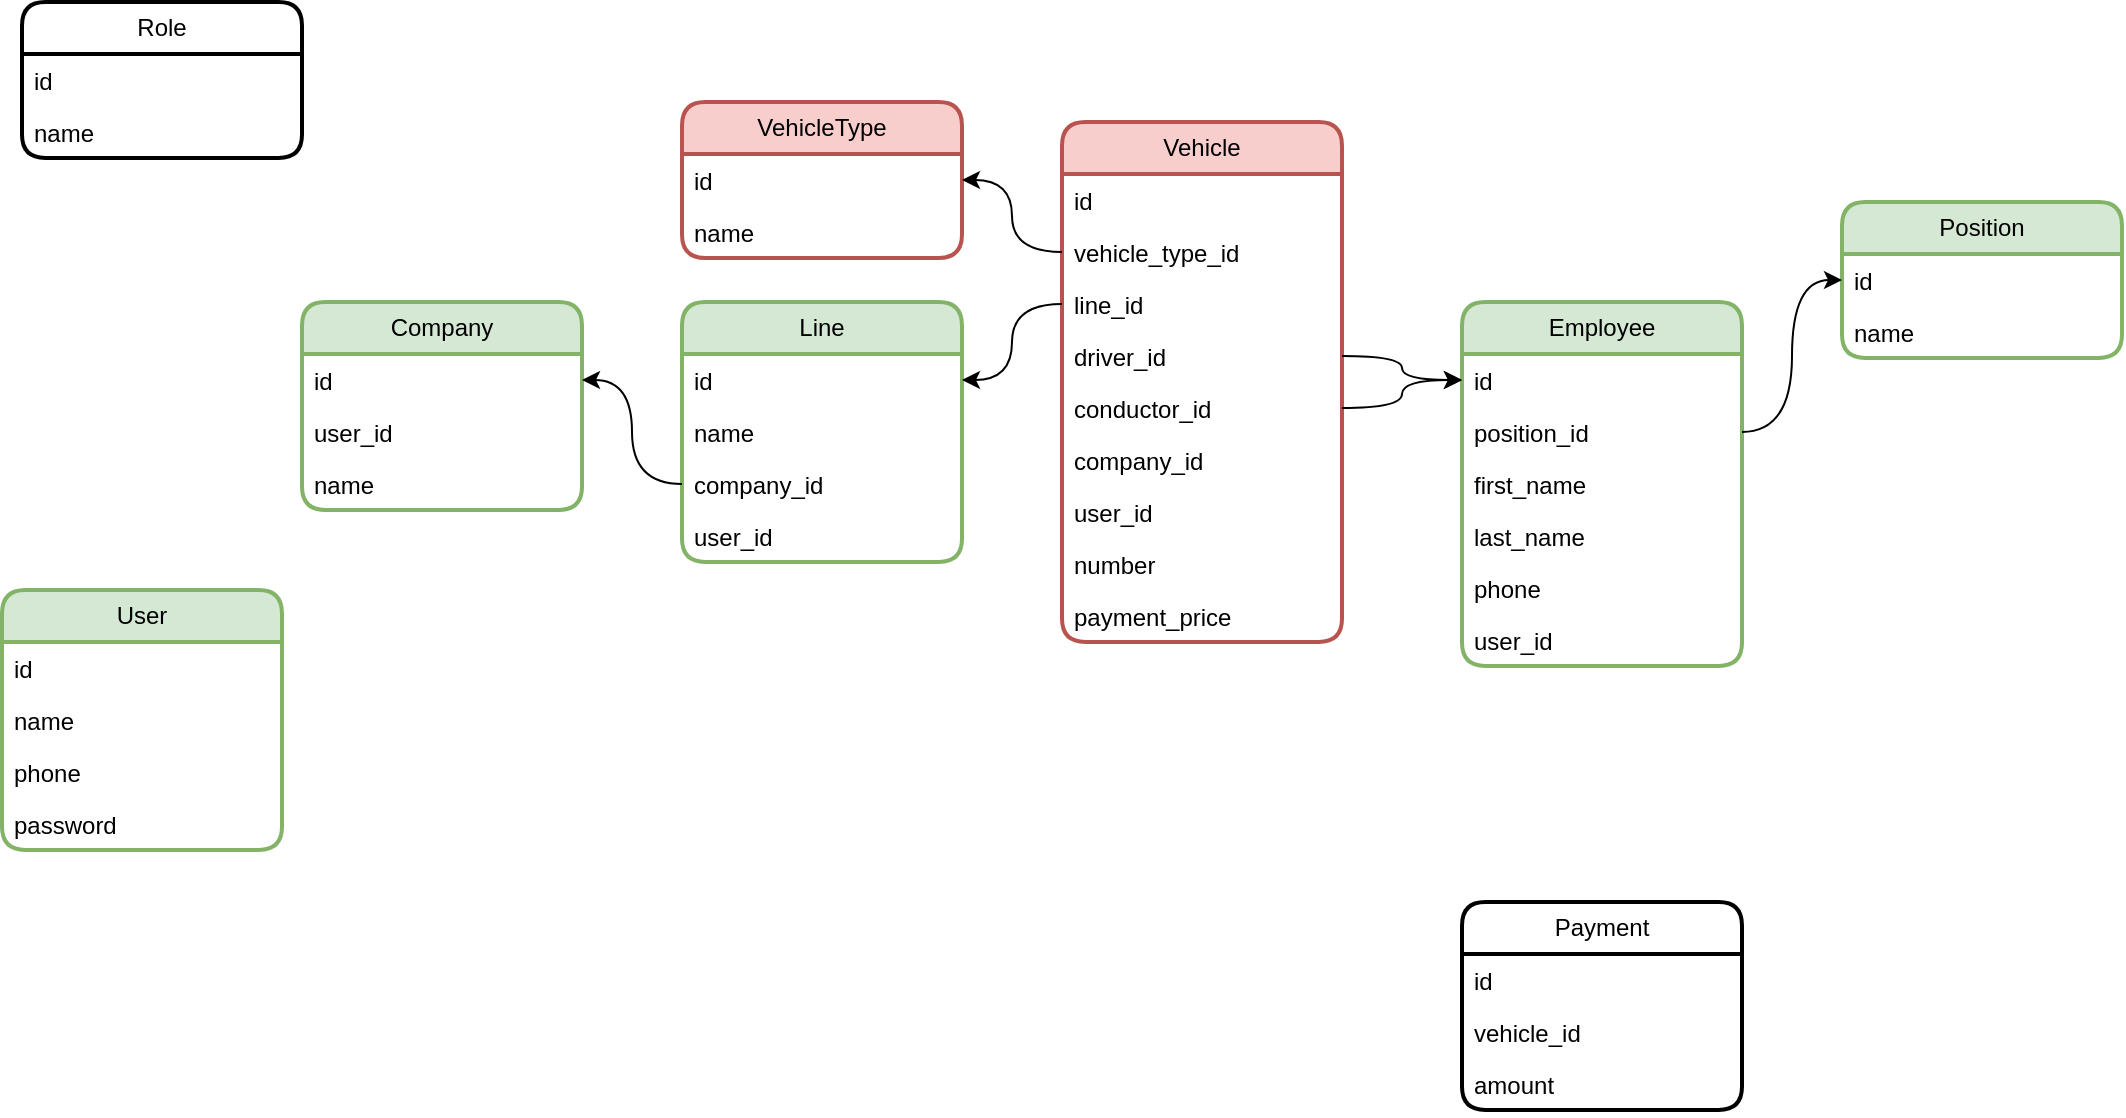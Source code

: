 <mxfile version="24.5.4" type="github">
  <diagram name="Страница — 1" id="SnI-keLMXkdukTwJwR_s">
    <mxGraphModel dx="784" dy="425" grid="1" gridSize="10" guides="1" tooltips="1" connect="1" arrows="1" fold="1" page="1" pageScale="1" pageWidth="827" pageHeight="1169" math="0" shadow="0">
      <root>
        <mxCell id="0" />
        <mxCell id="1" parent="0" />
        <mxCell id="Iq8x8qq_fXdgDx8PHz4y-1" value="User" style="swimlane;fontStyle=0;childLayout=stackLayout;horizontal=1;startSize=26;fillColor=#d5e8d4;horizontalStack=0;resizeParent=1;resizeParentMax=0;resizeLast=0;collapsible=1;marginBottom=0;whiteSpace=wrap;html=1;rounded=1;shadow=0;glass=0;strokeWidth=2;strokeColor=#82b366;" parent="1" vertex="1">
          <mxGeometry x="30" y="1294" width="140" height="130" as="geometry" />
        </mxCell>
        <mxCell id="Iq8x8qq_fXdgDx8PHz4y-2" value="id" style="text;strokeColor=none;fillColor=none;align=left;verticalAlign=top;spacingLeft=4;spacingRight=4;overflow=hidden;rotatable=0;points=[[0,0.5],[1,0.5]];portConstraint=eastwest;whiteSpace=wrap;html=1;" parent="Iq8x8qq_fXdgDx8PHz4y-1" vertex="1">
          <mxGeometry y="26" width="140" height="26" as="geometry" />
        </mxCell>
        <mxCell id="Iq8x8qq_fXdgDx8PHz4y-3" value="name" style="text;strokeColor=none;fillColor=none;align=left;verticalAlign=top;spacingLeft=4;spacingRight=4;overflow=hidden;rotatable=0;points=[[0,0.5],[1,0.5]];portConstraint=eastwest;whiteSpace=wrap;html=1;" parent="Iq8x8qq_fXdgDx8PHz4y-1" vertex="1">
          <mxGeometry y="52" width="140" height="26" as="geometry" />
        </mxCell>
        <mxCell id="Iq8x8qq_fXdgDx8PHz4y-4" value="phone" style="text;strokeColor=none;fillColor=none;align=left;verticalAlign=top;spacingLeft=4;spacingRight=4;overflow=hidden;rotatable=0;points=[[0,0.5],[1,0.5]];portConstraint=eastwest;whiteSpace=wrap;html=1;" parent="Iq8x8qq_fXdgDx8PHz4y-1" vertex="1">
          <mxGeometry y="78" width="140" height="26" as="geometry" />
        </mxCell>
        <mxCell id="Iq8x8qq_fXdgDx8PHz4y-5" value="password" style="text;strokeColor=none;fillColor=none;align=left;verticalAlign=top;spacingLeft=4;spacingRight=4;overflow=hidden;rotatable=0;points=[[0,0.5],[1,0.5]];portConstraint=eastwest;whiteSpace=wrap;html=1;" parent="Iq8x8qq_fXdgDx8PHz4y-1" vertex="1">
          <mxGeometry y="104" width="140" height="26" as="geometry" />
        </mxCell>
        <mxCell id="Iq8x8qq_fXdgDx8PHz4y-7" value="Role" style="swimlane;fontStyle=0;childLayout=stackLayout;horizontal=1;startSize=26;fillColor=none;horizontalStack=0;resizeParent=1;resizeParentMax=0;resizeLast=0;collapsible=1;marginBottom=0;whiteSpace=wrap;html=1;rounded=1;shadow=0;glass=0;strokeWidth=2;" parent="1" vertex="1">
          <mxGeometry x="40" y="1000" width="140" height="78" as="geometry" />
        </mxCell>
        <mxCell id="Iq8x8qq_fXdgDx8PHz4y-8" value="id" style="text;strokeColor=none;fillColor=none;align=left;verticalAlign=top;spacingLeft=4;spacingRight=4;overflow=hidden;rotatable=0;points=[[0,0.5],[1,0.5]];portConstraint=eastwest;whiteSpace=wrap;html=1;" parent="Iq8x8qq_fXdgDx8PHz4y-7" vertex="1">
          <mxGeometry y="26" width="140" height="26" as="geometry" />
        </mxCell>
        <mxCell id="Iq8x8qq_fXdgDx8PHz4y-9" value="name" style="text;strokeColor=none;fillColor=none;align=left;verticalAlign=top;spacingLeft=4;spacingRight=4;overflow=hidden;rotatable=0;points=[[0,0.5],[1,0.5]];portConstraint=eastwest;whiteSpace=wrap;html=1;" parent="Iq8x8qq_fXdgDx8PHz4y-7" vertex="1">
          <mxGeometry y="52" width="140" height="26" as="geometry" />
        </mxCell>
        <mxCell id="Iq8x8qq_fXdgDx8PHz4y-10" value="Vehicle" style="swimlane;fontStyle=0;childLayout=stackLayout;horizontal=1;startSize=26;fillColor=#f8cecc;horizontalStack=0;resizeParent=1;resizeParentMax=0;resizeLast=0;collapsible=1;marginBottom=0;whiteSpace=wrap;html=1;rounded=1;shadow=0;glass=0;strokeWidth=2;strokeColor=#b85450;" parent="1" vertex="1">
          <mxGeometry x="560" y="1060" width="140" height="260" as="geometry" />
        </mxCell>
        <mxCell id="Iq8x8qq_fXdgDx8PHz4y-11" value="id" style="text;strokeColor=none;fillColor=none;align=left;verticalAlign=top;spacingLeft=4;spacingRight=4;overflow=hidden;rotatable=0;points=[[0,0.5],[1,0.5]];portConstraint=eastwest;whiteSpace=wrap;html=1;" parent="Iq8x8qq_fXdgDx8PHz4y-10" vertex="1">
          <mxGeometry y="26" width="140" height="26" as="geometry" />
        </mxCell>
        <mxCell id="Iq8x8qq_fXdgDx8PHz4y-43" value="vehicle_type_id" style="text;strokeColor=none;fillColor=none;align=left;verticalAlign=top;spacingLeft=4;spacingRight=4;overflow=hidden;rotatable=0;points=[[0,0.5],[1,0.5]];portConstraint=eastwest;whiteSpace=wrap;html=1;" parent="Iq8x8qq_fXdgDx8PHz4y-10" vertex="1">
          <mxGeometry y="52" width="140" height="26" as="geometry" />
        </mxCell>
        <mxCell id="Iq8x8qq_fXdgDx8PHz4y-41" value="line_id" style="text;strokeColor=none;fillColor=none;align=left;verticalAlign=top;spacingLeft=4;spacingRight=4;overflow=hidden;rotatable=0;points=[[0,0.5],[1,0.5]];portConstraint=eastwest;whiteSpace=wrap;html=1;" parent="Iq8x8qq_fXdgDx8PHz4y-10" vertex="1">
          <mxGeometry y="78" width="140" height="26" as="geometry" />
        </mxCell>
        <mxCell id="Iq8x8qq_fXdgDx8PHz4y-78" value="driver_id" style="text;strokeColor=none;fillColor=none;align=left;verticalAlign=top;spacingLeft=4;spacingRight=4;overflow=hidden;rotatable=0;points=[[0,0.5],[1,0.5]];portConstraint=eastwest;whiteSpace=wrap;html=1;" parent="Iq8x8qq_fXdgDx8PHz4y-10" vertex="1">
          <mxGeometry y="104" width="140" height="26" as="geometry" />
        </mxCell>
        <mxCell id="Iq8x8qq_fXdgDx8PHz4y-79" value="conductor_id" style="text;strokeColor=none;fillColor=none;align=left;verticalAlign=top;spacingLeft=4;spacingRight=4;overflow=hidden;rotatable=0;points=[[0,0.5],[1,0.5]];portConstraint=eastwest;whiteSpace=wrap;html=1;" parent="Iq8x8qq_fXdgDx8PHz4y-10" vertex="1">
          <mxGeometry y="130" width="140" height="26" as="geometry" />
        </mxCell>
        <mxCell id="Iq8x8qq_fXdgDx8PHz4y-73" value="company_id" style="text;strokeColor=none;fillColor=none;align=left;verticalAlign=top;spacingLeft=4;spacingRight=4;overflow=hidden;rotatable=0;points=[[0,0.5],[1,0.5]];portConstraint=eastwest;whiteSpace=wrap;html=1;" parent="Iq8x8qq_fXdgDx8PHz4y-10" vertex="1">
          <mxGeometry y="156" width="140" height="26" as="geometry" />
        </mxCell>
        <mxCell id="Iq8x8qq_fXdgDx8PHz4y-42" value="user_id" style="text;strokeColor=none;fillColor=none;align=left;verticalAlign=top;spacingLeft=4;spacingRight=4;overflow=hidden;rotatable=0;points=[[0,0.5],[1,0.5]];portConstraint=eastwest;whiteSpace=wrap;html=1;" parent="Iq8x8qq_fXdgDx8PHz4y-10" vertex="1">
          <mxGeometry y="182" width="140" height="26" as="geometry" />
        </mxCell>
        <mxCell id="Iq8x8qq_fXdgDx8PHz4y-13" value="number" style="text;strokeColor=none;fillColor=none;align=left;verticalAlign=top;spacingLeft=4;spacingRight=4;overflow=hidden;rotatable=0;points=[[0,0.5],[1,0.5]];portConstraint=eastwest;whiteSpace=wrap;html=1;" parent="Iq8x8qq_fXdgDx8PHz4y-10" vertex="1">
          <mxGeometry y="208" width="140" height="26" as="geometry" />
        </mxCell>
        <mxCell id="Iq8x8qq_fXdgDx8PHz4y-15" value="payment_price" style="text;strokeColor=none;fillColor=none;align=left;verticalAlign=top;spacingLeft=4;spacingRight=4;overflow=hidden;rotatable=0;points=[[0,0.5],[1,0.5]];portConstraint=eastwest;whiteSpace=wrap;html=1;" parent="Iq8x8qq_fXdgDx8PHz4y-10" vertex="1">
          <mxGeometry y="234" width="140" height="26" as="geometry" />
        </mxCell>
        <mxCell id="Iq8x8qq_fXdgDx8PHz4y-16" value="Payment" style="swimlane;fontStyle=0;childLayout=stackLayout;horizontal=1;startSize=26;fillColor=none;horizontalStack=0;resizeParent=1;resizeParentMax=0;resizeLast=0;collapsible=1;marginBottom=0;whiteSpace=wrap;html=1;rounded=1;shadow=0;glass=0;strokeWidth=2;" parent="1" vertex="1">
          <mxGeometry x="760" y="1450" width="140" height="104" as="geometry" />
        </mxCell>
        <mxCell id="Iq8x8qq_fXdgDx8PHz4y-17" value="id" style="text;strokeColor=none;fillColor=none;align=left;verticalAlign=top;spacingLeft=4;spacingRight=4;overflow=hidden;rotatable=0;points=[[0,0.5],[1,0.5]];portConstraint=eastwest;whiteSpace=wrap;html=1;" parent="Iq8x8qq_fXdgDx8PHz4y-16" vertex="1">
          <mxGeometry y="26" width="140" height="26" as="geometry" />
        </mxCell>
        <mxCell id="Iq8x8qq_fXdgDx8PHz4y-18" value="vehicle_id" style="text;strokeColor=none;fillColor=none;align=left;verticalAlign=top;spacingLeft=4;spacingRight=4;overflow=hidden;rotatable=0;points=[[0,0.5],[1,0.5]];portConstraint=eastwest;whiteSpace=wrap;html=1;" parent="Iq8x8qq_fXdgDx8PHz4y-16" vertex="1">
          <mxGeometry y="52" width="140" height="26" as="geometry" />
        </mxCell>
        <mxCell id="Iq8x8qq_fXdgDx8PHz4y-19" value="amount" style="text;strokeColor=none;fillColor=none;align=left;verticalAlign=top;spacingLeft=4;spacingRight=4;overflow=hidden;rotatable=0;points=[[0,0.5],[1,0.5]];portConstraint=eastwest;whiteSpace=wrap;html=1;" parent="Iq8x8qq_fXdgDx8PHz4y-16" vertex="1">
          <mxGeometry y="78" width="140" height="26" as="geometry" />
        </mxCell>
        <mxCell id="Iq8x8qq_fXdgDx8PHz4y-31" value="Company" style="swimlane;fontStyle=0;childLayout=stackLayout;horizontal=1;startSize=26;fillColor=#d5e8d4;horizontalStack=0;resizeParent=1;resizeParentMax=0;resizeLast=0;collapsible=1;marginBottom=0;whiteSpace=wrap;html=1;rounded=1;shadow=0;glass=0;strokeWidth=2;strokeColor=#82b366;" parent="1" vertex="1">
          <mxGeometry x="180" y="1150" width="140" height="104" as="geometry" />
        </mxCell>
        <mxCell id="Iq8x8qq_fXdgDx8PHz4y-32" value="id" style="text;strokeColor=none;fillColor=none;align=left;verticalAlign=top;spacingLeft=4;spacingRight=4;overflow=hidden;rotatable=0;points=[[0,0.5],[1,0.5]];portConstraint=eastwest;whiteSpace=wrap;html=1;" parent="Iq8x8qq_fXdgDx8PHz4y-31" vertex="1">
          <mxGeometry y="26" width="140" height="26" as="geometry" />
        </mxCell>
        <mxCell id="Iq8x8qq_fXdgDx8PHz4y-33" value="user_id" style="text;strokeColor=none;fillColor=none;align=left;verticalAlign=top;spacingLeft=4;spacingRight=4;overflow=hidden;rotatable=0;points=[[0,0.5],[1,0.5]];portConstraint=eastwest;whiteSpace=wrap;html=1;" parent="Iq8x8qq_fXdgDx8PHz4y-31" vertex="1">
          <mxGeometry y="52" width="140" height="26" as="geometry" />
        </mxCell>
        <mxCell id="Iq8x8qq_fXdgDx8PHz4y-34" value="name" style="text;strokeColor=none;fillColor=none;align=left;verticalAlign=top;spacingLeft=4;spacingRight=4;overflow=hidden;rotatable=0;points=[[0,0.5],[1,0.5]];portConstraint=eastwest;whiteSpace=wrap;html=1;" parent="Iq8x8qq_fXdgDx8PHz4y-31" vertex="1">
          <mxGeometry y="78" width="140" height="26" as="geometry" />
        </mxCell>
        <mxCell id="Iq8x8qq_fXdgDx8PHz4y-37" value="VehicleType" style="swimlane;fontStyle=0;childLayout=stackLayout;horizontal=1;startSize=26;fillColor=#f8cecc;horizontalStack=0;resizeParent=1;resizeParentMax=0;resizeLast=0;collapsible=1;marginBottom=0;whiteSpace=wrap;html=1;rounded=1;shadow=0;glass=0;strokeWidth=2;strokeColor=#b85450;" parent="1" vertex="1">
          <mxGeometry x="370" y="1050" width="140" height="78" as="geometry" />
        </mxCell>
        <mxCell id="Iq8x8qq_fXdgDx8PHz4y-38" value="id" style="text;strokeColor=none;fillColor=none;align=left;verticalAlign=top;spacingLeft=4;spacingRight=4;overflow=hidden;rotatable=0;points=[[0,0.5],[1,0.5]];portConstraint=eastwest;whiteSpace=wrap;html=1;" parent="Iq8x8qq_fXdgDx8PHz4y-37" vertex="1">
          <mxGeometry y="26" width="140" height="26" as="geometry" />
        </mxCell>
        <mxCell id="Iq8x8qq_fXdgDx8PHz4y-40" value="name" style="text;strokeColor=none;fillColor=none;align=left;verticalAlign=top;spacingLeft=4;spacingRight=4;overflow=hidden;rotatable=0;points=[[0,0.5],[1,0.5]];portConstraint=eastwest;whiteSpace=wrap;html=1;" parent="Iq8x8qq_fXdgDx8PHz4y-37" vertex="1">
          <mxGeometry y="52" width="140" height="26" as="geometry" />
        </mxCell>
        <mxCell id="Iq8x8qq_fXdgDx8PHz4y-44" style="edgeStyle=orthogonalEdgeStyle;rounded=0;orthogonalLoop=1;jettySize=auto;html=1;entryX=1;entryY=0.5;entryDx=0;entryDy=0;curved=1;" parent="1" source="Iq8x8qq_fXdgDx8PHz4y-43" target="Iq8x8qq_fXdgDx8PHz4y-38" edge="1">
          <mxGeometry relative="1" as="geometry" />
        </mxCell>
        <mxCell id="Iq8x8qq_fXdgDx8PHz4y-50" value="Position" style="swimlane;fontStyle=0;childLayout=stackLayout;horizontal=1;startSize=26;fillColor=#d5e8d4;horizontalStack=0;resizeParent=1;resizeParentMax=0;resizeLast=0;collapsible=1;marginBottom=0;whiteSpace=wrap;html=1;rounded=1;shadow=0;glass=0;strokeWidth=2;strokeColor=#82b366;" parent="1" vertex="1">
          <mxGeometry x="950" y="1100" width="140" height="78" as="geometry" />
        </mxCell>
        <mxCell id="Iq8x8qq_fXdgDx8PHz4y-51" value="id" style="text;strokeColor=none;fillColor=none;align=left;verticalAlign=top;spacingLeft=4;spacingRight=4;overflow=hidden;rotatable=0;points=[[0,0.5],[1,0.5]];portConstraint=eastwest;whiteSpace=wrap;html=1;" parent="Iq8x8qq_fXdgDx8PHz4y-50" vertex="1">
          <mxGeometry y="26" width="140" height="26" as="geometry" />
        </mxCell>
        <mxCell id="Iq8x8qq_fXdgDx8PHz4y-53" value="name" style="text;strokeColor=none;fillColor=none;align=left;verticalAlign=top;spacingLeft=4;spacingRight=4;overflow=hidden;rotatable=0;points=[[0,0.5],[1,0.5]];portConstraint=eastwest;whiteSpace=wrap;html=1;" parent="Iq8x8qq_fXdgDx8PHz4y-50" vertex="1">
          <mxGeometry y="52" width="140" height="26" as="geometry" />
        </mxCell>
        <mxCell id="Iq8x8qq_fXdgDx8PHz4y-55" value="Employee" style="swimlane;fontStyle=0;childLayout=stackLayout;horizontal=1;startSize=26;fillColor=#d5e8d4;horizontalStack=0;resizeParent=1;resizeParentMax=0;resizeLast=0;collapsible=1;marginBottom=0;whiteSpace=wrap;html=1;rounded=1;shadow=0;glass=0;strokeWidth=2;strokeColor=#82b366;" parent="1" vertex="1">
          <mxGeometry x="760" y="1150" width="140" height="182" as="geometry" />
        </mxCell>
        <mxCell id="Iq8x8qq_fXdgDx8PHz4y-56" value="id" style="text;strokeColor=none;fillColor=none;align=left;verticalAlign=top;spacingLeft=4;spacingRight=4;overflow=hidden;rotatable=0;points=[[0,0.5],[1,0.5]];portConstraint=eastwest;whiteSpace=wrap;html=1;" parent="Iq8x8qq_fXdgDx8PHz4y-55" vertex="1">
          <mxGeometry y="26" width="140" height="26" as="geometry" />
        </mxCell>
        <mxCell id="Iq8x8qq_fXdgDx8PHz4y-74" value="position_id" style="text;strokeColor=none;fillColor=none;align=left;verticalAlign=top;spacingLeft=4;spacingRight=4;overflow=hidden;rotatable=0;points=[[0,0.5],[1,0.5]];portConstraint=eastwest;whiteSpace=wrap;html=1;" parent="Iq8x8qq_fXdgDx8PHz4y-55" vertex="1">
          <mxGeometry y="52" width="140" height="26" as="geometry" />
        </mxCell>
        <mxCell id="Iq8x8qq_fXdgDx8PHz4y-57" value="first_name" style="text;strokeColor=none;fillColor=none;align=left;verticalAlign=top;spacingLeft=4;spacingRight=4;overflow=hidden;rotatable=0;points=[[0,0.5],[1,0.5]];portConstraint=eastwest;whiteSpace=wrap;html=1;" parent="Iq8x8qq_fXdgDx8PHz4y-55" vertex="1">
          <mxGeometry y="78" width="140" height="26" as="geometry" />
        </mxCell>
        <mxCell id="Iq8x8qq_fXdgDx8PHz4y-58" value="last_name" style="text;strokeColor=none;fillColor=none;align=left;verticalAlign=top;spacingLeft=4;spacingRight=4;overflow=hidden;rotatable=0;points=[[0,0.5],[1,0.5]];portConstraint=eastwest;whiteSpace=wrap;html=1;" parent="Iq8x8qq_fXdgDx8PHz4y-55" vertex="1">
          <mxGeometry y="104" width="140" height="26" as="geometry" />
        </mxCell>
        <mxCell id="Iq8x8qq_fXdgDx8PHz4y-59" value="phone" style="text;strokeColor=none;fillColor=none;align=left;verticalAlign=top;spacingLeft=4;spacingRight=4;overflow=hidden;rotatable=0;points=[[0,0.5],[1,0.5]];portConstraint=eastwest;whiteSpace=wrap;html=1;" parent="Iq8x8qq_fXdgDx8PHz4y-55" vertex="1">
          <mxGeometry y="130" width="140" height="26" as="geometry" />
        </mxCell>
        <mxCell id="Iq8x8qq_fXdgDx8PHz4y-83" value="user_id" style="text;strokeColor=none;fillColor=none;align=left;verticalAlign=top;spacingLeft=4;spacingRight=4;overflow=hidden;rotatable=0;points=[[0,0.5],[1,0.5]];portConstraint=eastwest;whiteSpace=wrap;html=1;" parent="Iq8x8qq_fXdgDx8PHz4y-55" vertex="1">
          <mxGeometry y="156" width="140" height="26" as="geometry" />
        </mxCell>
        <mxCell id="Iq8x8qq_fXdgDx8PHz4y-65" value="Line" style="swimlane;fontStyle=0;childLayout=stackLayout;horizontal=1;startSize=26;fillColor=#d5e8d4;horizontalStack=0;resizeParent=1;resizeParentMax=0;resizeLast=0;collapsible=1;marginBottom=0;whiteSpace=wrap;html=1;rounded=1;shadow=0;glass=0;strokeWidth=2;strokeColor=#82b366;" parent="1" vertex="1">
          <mxGeometry x="370" y="1150" width="140" height="130" as="geometry" />
        </mxCell>
        <mxCell id="Iq8x8qq_fXdgDx8PHz4y-66" value="id" style="text;strokeColor=none;fillColor=none;align=left;verticalAlign=top;spacingLeft=4;spacingRight=4;overflow=hidden;rotatable=0;points=[[0,0.5],[1,0.5]];portConstraint=eastwest;whiteSpace=wrap;html=1;" parent="Iq8x8qq_fXdgDx8PHz4y-65" vertex="1">
          <mxGeometry y="26" width="140" height="26" as="geometry" />
        </mxCell>
        <mxCell id="Iq8x8qq_fXdgDx8PHz4y-68" value="name" style="text;strokeColor=none;fillColor=none;align=left;verticalAlign=top;spacingLeft=4;spacingRight=4;overflow=hidden;rotatable=0;points=[[0,0.5],[1,0.5]];portConstraint=eastwest;whiteSpace=wrap;html=1;" parent="Iq8x8qq_fXdgDx8PHz4y-65" vertex="1">
          <mxGeometry y="52" width="140" height="26" as="geometry" />
        </mxCell>
        <mxCell id="Iq8x8qq_fXdgDx8PHz4y-70" value="company_id" style="text;strokeColor=none;fillColor=none;align=left;verticalAlign=top;spacingLeft=4;spacingRight=4;overflow=hidden;rotatable=0;points=[[0,0.5],[1,0.5]];portConstraint=eastwest;whiteSpace=wrap;html=1;" parent="Iq8x8qq_fXdgDx8PHz4y-65" vertex="1">
          <mxGeometry y="78" width="140" height="26" as="geometry" />
        </mxCell>
        <mxCell id="Iq8x8qq_fXdgDx8PHz4y-72" value="user_id" style="text;strokeColor=none;fillColor=none;align=left;verticalAlign=top;spacingLeft=4;spacingRight=4;overflow=hidden;rotatable=0;points=[[0,0.5],[1,0.5]];portConstraint=eastwest;whiteSpace=wrap;html=1;" parent="Iq8x8qq_fXdgDx8PHz4y-65" vertex="1">
          <mxGeometry y="104" width="140" height="26" as="geometry" />
        </mxCell>
        <mxCell id="Iq8x8qq_fXdgDx8PHz4y-69" style="edgeStyle=orthogonalEdgeStyle;rounded=0;orthogonalLoop=1;jettySize=auto;html=1;entryX=1;entryY=0.5;entryDx=0;entryDy=0;curved=1;" parent="1" source="Iq8x8qq_fXdgDx8PHz4y-41" target="Iq8x8qq_fXdgDx8PHz4y-66" edge="1">
          <mxGeometry relative="1" as="geometry" />
        </mxCell>
        <mxCell id="Iq8x8qq_fXdgDx8PHz4y-71" style="edgeStyle=orthogonalEdgeStyle;rounded=0;orthogonalLoop=1;jettySize=auto;html=1;entryX=1;entryY=0.5;entryDx=0;entryDy=0;curved=1;" parent="1" source="Iq8x8qq_fXdgDx8PHz4y-70" target="Iq8x8qq_fXdgDx8PHz4y-32" edge="1">
          <mxGeometry relative="1" as="geometry" />
        </mxCell>
        <mxCell id="Iq8x8qq_fXdgDx8PHz4y-76" style="edgeStyle=orthogonalEdgeStyle;rounded=0;orthogonalLoop=1;jettySize=auto;html=1;entryX=0;entryY=0.5;entryDx=0;entryDy=0;curved=1;" parent="1" source="Iq8x8qq_fXdgDx8PHz4y-74" target="Iq8x8qq_fXdgDx8PHz4y-51" edge="1">
          <mxGeometry relative="1" as="geometry" />
        </mxCell>
        <mxCell id="Iq8x8qq_fXdgDx8PHz4y-80" style="edgeStyle=orthogonalEdgeStyle;rounded=0;orthogonalLoop=1;jettySize=auto;html=1;entryX=0;entryY=0.5;entryDx=0;entryDy=0;curved=1;" parent="1" source="Iq8x8qq_fXdgDx8PHz4y-78" target="Iq8x8qq_fXdgDx8PHz4y-56" edge="1">
          <mxGeometry relative="1" as="geometry" />
        </mxCell>
        <mxCell id="Iq8x8qq_fXdgDx8PHz4y-81" style="edgeStyle=orthogonalEdgeStyle;rounded=0;orthogonalLoop=1;jettySize=auto;html=1;entryX=0;entryY=0.5;entryDx=0;entryDy=0;curved=1;" parent="1" source="Iq8x8qq_fXdgDx8PHz4y-79" target="Iq8x8qq_fXdgDx8PHz4y-56" edge="1">
          <mxGeometry relative="1" as="geometry" />
        </mxCell>
      </root>
    </mxGraphModel>
  </diagram>
</mxfile>
